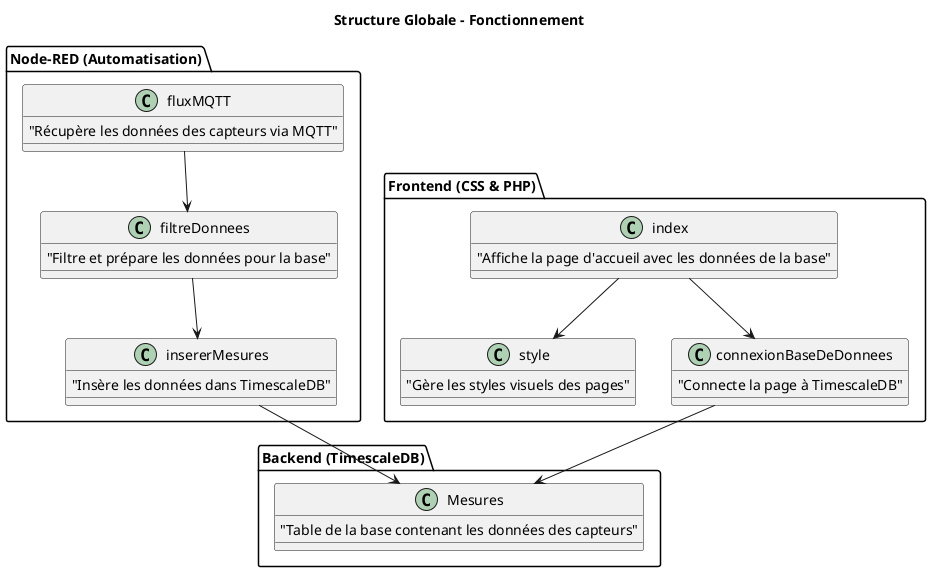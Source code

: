 @startuml
title Structure Globale - Fonctionnement

package "Frontend (CSS & PHP)" {
    class style {
        "Gère les styles visuels des pages"
    }
    class index {
        "Affiche la page d'accueil avec les données de la base"
    }
    class connexionBaseDeDonnees {
        "Connecte la page à TimescaleDB"
    }

    index --> connexionBaseDeDonnees
    index --> style
}

package "Node-RED (Automatisation)" {
    class fluxMQTT {
        "Récupère les données des capteurs via MQTT"
    }
    class filtreDonnees {
        "Filtre et prépare les données pour la base"
    }
    class insererMesures {
        "Insère les données dans TimescaleDB"
    }

    fluxMQTT --> filtreDonnees
    filtreDonnees --> insererMesures
}

package "Backend (TimescaleDB)" {
    class Mesures {
        "Table de la base contenant les données des capteurs"
    }

    insererMesures --> Mesures
    connexionBaseDeDonnees --> Mesures
}
@enduml
